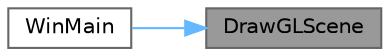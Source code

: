 digraph "DrawGLScene"
{
 // LATEX_PDF_SIZE
  bgcolor="transparent";
  edge [fontname=Helvetica,fontsize=10,labelfontname=Helvetica,labelfontsize=10];
  node [fontname=Helvetica,fontsize=10,shape=box,height=0.2,width=0.4];
  rankdir="RL";
  Node1 [label="DrawGLScene",height=0.2,width=0.4,color="gray40", fillcolor="grey60", style="filled", fontcolor="black",tooltip="Fonction DrawGLScene : Dessin sous OpenGL dans la fenêtre Windows."];
  Node1 -> Node2 [dir="back",color="steelblue1",style="solid"];
  Node2 [label="WinMain",height=0.2,width=0.4,color="grey40", fillcolor="white", style="filled",URL="$_lesson07_8c.html#a661c2abc03926acfaeb93b4ae7db4943",tooltip="Creation of our application on Windows System (not console application) *."];
}
